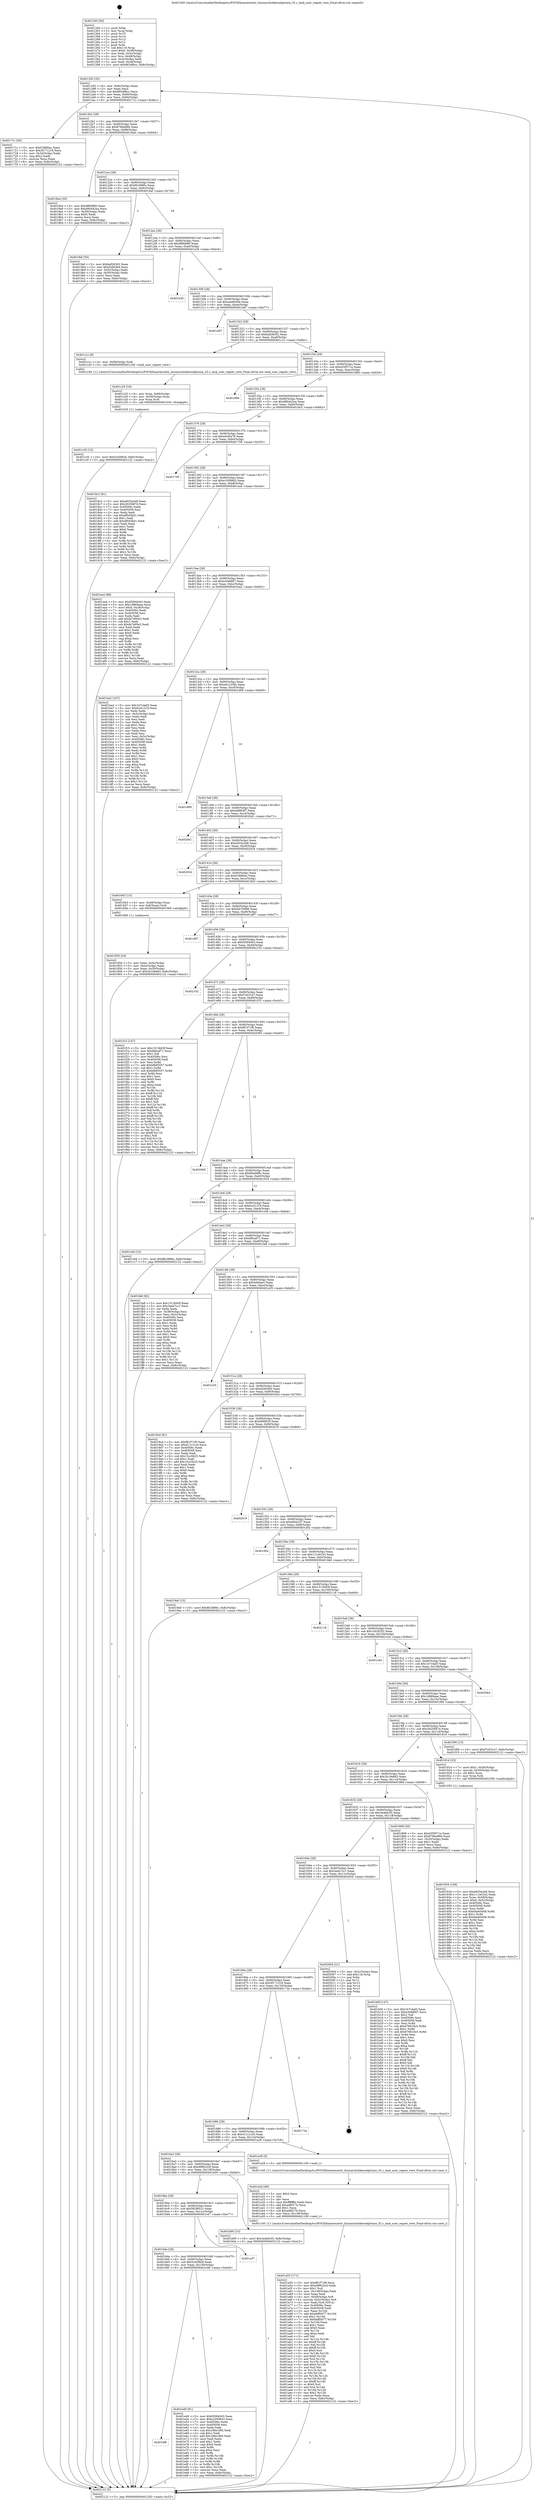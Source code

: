 digraph "0x401260" {
  label = "0x401260 (/mnt/c/Users/mathe/Desktop/tcc/POCII/binaries/extr_linuxarchshkernelptrace_32.c_task_user_regset_view_Final-ollvm.out::main(0))"
  labelloc = "t"
  node[shape=record]

  Entry [label="",width=0.3,height=0.3,shape=circle,fillcolor=black,style=filled]
  "0x401292" [label="{
     0x401292 [32]\l
     | [instrs]\l
     &nbsp;&nbsp;0x401292 \<+6\>: mov -0x8c(%rbp),%eax\l
     &nbsp;&nbsp;0x401298 \<+2\>: mov %eax,%ecx\l
     &nbsp;&nbsp;0x40129a \<+6\>: sub $0x863df6cc,%ecx\l
     &nbsp;&nbsp;0x4012a0 \<+6\>: mov %eax,-0x90(%rbp)\l
     &nbsp;&nbsp;0x4012a6 \<+6\>: mov %ecx,-0x94(%rbp)\l
     &nbsp;&nbsp;0x4012ac \<+6\>: je 000000000040171c \<main+0x4bc\>\l
  }"]
  "0x40171c" [label="{
     0x40171c [30]\l
     | [instrs]\l
     &nbsp;&nbsp;0x40171c \<+5\>: mov $0xf1fd80ac,%eax\l
     &nbsp;&nbsp;0x401721 \<+5\>: mov $0x3f171218,%ecx\l
     &nbsp;&nbsp;0x401726 \<+3\>: mov -0x34(%rbp),%edx\l
     &nbsp;&nbsp;0x401729 \<+3\>: cmp $0x2,%edx\l
     &nbsp;&nbsp;0x40172c \<+3\>: cmovne %ecx,%eax\l
     &nbsp;&nbsp;0x40172f \<+6\>: mov %eax,-0x8c(%rbp)\l
     &nbsp;&nbsp;0x401735 \<+5\>: jmp 0000000000402122 \<main+0xec2\>\l
  }"]
  "0x4012b2" [label="{
     0x4012b2 [28]\l
     | [instrs]\l
     &nbsp;&nbsp;0x4012b2 \<+5\>: jmp 00000000004012b7 \<main+0x57\>\l
     &nbsp;&nbsp;0x4012b7 \<+6\>: mov -0x90(%rbp),%eax\l
     &nbsp;&nbsp;0x4012bd \<+5\>: sub $0x876be966,%eax\l
     &nbsp;&nbsp;0x4012c2 \<+6\>: mov %eax,-0x98(%rbp)\l
     &nbsp;&nbsp;0x4012c8 \<+6\>: je 00000000004018a4 \<main+0x644\>\l
  }"]
  "0x402122" [label="{
     0x402122 [5]\l
     | [instrs]\l
     &nbsp;&nbsp;0x402122 \<+5\>: jmp 0000000000401292 \<main+0x32\>\l
  }"]
  "0x401260" [label="{
     0x401260 [50]\l
     | [instrs]\l
     &nbsp;&nbsp;0x401260 \<+1\>: push %rbp\l
     &nbsp;&nbsp;0x401261 \<+3\>: mov %rsp,%rbp\l
     &nbsp;&nbsp;0x401264 \<+2\>: push %r15\l
     &nbsp;&nbsp;0x401266 \<+2\>: push %r14\l
     &nbsp;&nbsp;0x401268 \<+2\>: push %r13\l
     &nbsp;&nbsp;0x40126a \<+2\>: push %r12\l
     &nbsp;&nbsp;0x40126c \<+1\>: push %rbx\l
     &nbsp;&nbsp;0x40126d \<+7\>: sub $0x118,%rsp\l
     &nbsp;&nbsp;0x401274 \<+7\>: movl $0x0,-0x38(%rbp)\l
     &nbsp;&nbsp;0x40127b \<+3\>: mov %edi,-0x3c(%rbp)\l
     &nbsp;&nbsp;0x40127e \<+4\>: mov %rsi,-0x48(%rbp)\l
     &nbsp;&nbsp;0x401282 \<+3\>: mov -0x3c(%rbp),%edi\l
     &nbsp;&nbsp;0x401285 \<+3\>: mov %edi,-0x34(%rbp)\l
     &nbsp;&nbsp;0x401288 \<+10\>: movl $0x863df6cc,-0x8c(%rbp)\l
  }"]
  Exit [label="",width=0.3,height=0.3,shape=circle,fillcolor=black,style=filled,peripheries=2]
  "0x4018a4" [label="{
     0x4018a4 [30]\l
     | [instrs]\l
     &nbsp;&nbsp;0x4018a4 \<+5\>: mov $0x9f6fdf80,%eax\l
     &nbsp;&nbsp;0x4018a9 \<+5\>: mov $0xd80442ea,%ecx\l
     &nbsp;&nbsp;0x4018ae \<+3\>: mov -0x30(%rbp),%edx\l
     &nbsp;&nbsp;0x4018b1 \<+3\>: cmp $0x0,%edx\l
     &nbsp;&nbsp;0x4018b4 \<+3\>: cmove %ecx,%eax\l
     &nbsp;&nbsp;0x4018b7 \<+6\>: mov %eax,-0x8c(%rbp)\l
     &nbsp;&nbsp;0x4018bd \<+5\>: jmp 0000000000402122 \<main+0xec2\>\l
  }"]
  "0x4012ce" [label="{
     0x4012ce [28]\l
     | [instrs]\l
     &nbsp;&nbsp;0x4012ce \<+5\>: jmp 00000000004012d3 \<main+0x73\>\l
     &nbsp;&nbsp;0x4012d3 \<+6\>: mov -0x90(%rbp),%eax\l
     &nbsp;&nbsp;0x4012d9 \<+5\>: sub $0x8fc3886c,%eax\l
     &nbsp;&nbsp;0x4012de \<+6\>: mov %eax,-0x9c(%rbp)\l
     &nbsp;&nbsp;0x4012e4 \<+6\>: je 00000000004019af \<main+0x74f\>\l
  }"]
  "0x4016f6" [label="{
     0x4016f6\l
  }", style=dashed]
  "0x4019af" [label="{
     0x4019af [30]\l
     | [instrs]\l
     &nbsp;&nbsp;0x4019af \<+5\>: mov $0xbaf28302,%eax\l
     &nbsp;&nbsp;0x4019b4 \<+5\>: mov $0xd2d0364,%ecx\l
     &nbsp;&nbsp;0x4019b9 \<+3\>: mov -0x5c(%rbp),%edx\l
     &nbsp;&nbsp;0x4019bc \<+3\>: cmp -0x50(%rbp),%edx\l
     &nbsp;&nbsp;0x4019bf \<+3\>: cmovl %ecx,%eax\l
     &nbsp;&nbsp;0x4019c2 \<+6\>: mov %eax,-0x8c(%rbp)\l
     &nbsp;&nbsp;0x4019c8 \<+5\>: jmp 0000000000402122 \<main+0xec2\>\l
  }"]
  "0x4012ea" [label="{
     0x4012ea [28]\l
     | [instrs]\l
     &nbsp;&nbsp;0x4012ea \<+5\>: jmp 00000000004012ef \<main+0x8f\>\l
     &nbsp;&nbsp;0x4012ef \<+6\>: mov -0x90(%rbp),%eax\l
     &nbsp;&nbsp;0x4012f5 \<+5\>: sub $0x9f6fdf80,%eax\l
     &nbsp;&nbsp;0x4012fa \<+6\>: mov %eax,-0xa0(%rbp)\l
     &nbsp;&nbsp;0x401300 \<+6\>: je 0000000000401e26 \<main+0xbc6\>\l
  }"]
  "0x401e49" [label="{
     0x401e49 [91]\l
     | [instrs]\l
     &nbsp;&nbsp;0x401e49 \<+5\>: mov $0xf3094043,%eax\l
     &nbsp;&nbsp;0x401e4e \<+5\>: mov $0xe1059943,%ecx\l
     &nbsp;&nbsp;0x401e53 \<+7\>: mov 0x40506c,%edx\l
     &nbsp;&nbsp;0x401e5a \<+7\>: mov 0x405058,%esi\l
     &nbsp;&nbsp;0x401e61 \<+2\>: mov %edx,%edi\l
     &nbsp;&nbsp;0x401e63 \<+6\>: sub $0x186e1f60,%edi\l
     &nbsp;&nbsp;0x401e69 \<+3\>: sub $0x1,%edi\l
     &nbsp;&nbsp;0x401e6c \<+6\>: add $0x186e1f60,%edi\l
     &nbsp;&nbsp;0x401e72 \<+3\>: imul %edi,%edx\l
     &nbsp;&nbsp;0x401e75 \<+3\>: and $0x1,%edx\l
     &nbsp;&nbsp;0x401e78 \<+3\>: cmp $0x0,%edx\l
     &nbsp;&nbsp;0x401e7b \<+4\>: sete %r8b\l
     &nbsp;&nbsp;0x401e7f \<+3\>: cmp $0xa,%esi\l
     &nbsp;&nbsp;0x401e82 \<+4\>: setl %r9b\l
     &nbsp;&nbsp;0x401e86 \<+3\>: mov %r8b,%r10b\l
     &nbsp;&nbsp;0x401e89 \<+3\>: and %r9b,%r10b\l
     &nbsp;&nbsp;0x401e8c \<+3\>: xor %r9b,%r8b\l
     &nbsp;&nbsp;0x401e8f \<+3\>: or %r8b,%r10b\l
     &nbsp;&nbsp;0x401e92 \<+4\>: test $0x1,%r10b\l
     &nbsp;&nbsp;0x401e96 \<+3\>: cmovne %ecx,%eax\l
     &nbsp;&nbsp;0x401e99 \<+6\>: mov %eax,-0x8c(%rbp)\l
     &nbsp;&nbsp;0x401e9f \<+5\>: jmp 0000000000402122 \<main+0xec2\>\l
  }"]
  "0x401e26" [label="{
     0x401e26\l
  }", style=dashed]
  "0x401306" [label="{
     0x401306 [28]\l
     | [instrs]\l
     &nbsp;&nbsp;0x401306 \<+5\>: jmp 000000000040130b \<main+0xab\>\l
     &nbsp;&nbsp;0x40130b \<+6\>: mov -0x90(%rbp),%eax\l
     &nbsp;&nbsp;0x401311 \<+5\>: sub $0xaae6b40e,%eax\l
     &nbsp;&nbsp;0x401316 \<+6\>: mov %eax,-0xa4(%rbp)\l
     &nbsp;&nbsp;0x40131c \<+6\>: je 0000000000401dd7 \<main+0xb77\>\l
  }"]
  "0x4016da" [label="{
     0x4016da [28]\l
     | [instrs]\l
     &nbsp;&nbsp;0x4016da \<+5\>: jmp 00000000004016df \<main+0x47f\>\l
     &nbsp;&nbsp;0x4016df \<+6\>: mov -0x90(%rbp),%eax\l
     &nbsp;&nbsp;0x4016e5 \<+5\>: sub $0x5c45f6c6,%eax\l
     &nbsp;&nbsp;0x4016ea \<+6\>: mov %eax,-0x130(%rbp)\l
     &nbsp;&nbsp;0x4016f0 \<+6\>: je 0000000000401e49 \<main+0xbe9\>\l
  }"]
  "0x401dd7" [label="{
     0x401dd7\l
  }", style=dashed]
  "0x401322" [label="{
     0x401322 [28]\l
     | [instrs]\l
     &nbsp;&nbsp;0x401322 \<+5\>: jmp 0000000000401327 \<main+0xc7\>\l
     &nbsp;&nbsp;0x401327 \<+6\>: mov -0x90(%rbp),%eax\l
     &nbsp;&nbsp;0x40132d \<+5\>: sub $0xbaf28302,%eax\l
     &nbsp;&nbsp;0x401332 \<+6\>: mov %eax,-0xa8(%rbp)\l
     &nbsp;&nbsp;0x401338 \<+6\>: je 0000000000401c1c \<main+0x9bc\>\l
  }"]
  "0x401cd7" [label="{
     0x401cd7\l
  }", style=dashed]
  "0x401c1c" [label="{
     0x401c1c [9]\l
     | [instrs]\l
     &nbsp;&nbsp;0x401c1c \<+4\>: mov -0x58(%rbp),%rdi\l
     &nbsp;&nbsp;0x401c20 \<+5\>: call 0000000000401240 \<task_user_regset_view\>\l
     | [calls]\l
     &nbsp;&nbsp;0x401240 \{1\} (/mnt/c/Users/mathe/Desktop/tcc/POCII/binaries/extr_linuxarchshkernelptrace_32.c_task_user_regset_view_Final-ollvm.out::task_user_regset_view)\l
  }"]
  "0x40133e" [label="{
     0x40133e [28]\l
     | [instrs]\l
     &nbsp;&nbsp;0x40133e \<+5\>: jmp 0000000000401343 \<main+0xe3\>\l
     &nbsp;&nbsp;0x401343 \<+6\>: mov -0x90(%rbp),%eax\l
     &nbsp;&nbsp;0x401349 \<+5\>: sub $0xd35f571e,%eax\l
     &nbsp;&nbsp;0x40134e \<+6\>: mov %eax,-0xac(%rbp)\l
     &nbsp;&nbsp;0x401354 \<+6\>: je 0000000000401886 \<main+0x626\>\l
  }"]
  "0x401c35" [label="{
     0x401c35 [15]\l
     | [instrs]\l
     &nbsp;&nbsp;0x401c35 \<+10\>: movl $0x5c45f6c6,-0x8c(%rbp)\l
     &nbsp;&nbsp;0x401c3f \<+5\>: jmp 0000000000402122 \<main+0xec2\>\l
  }"]
  "0x401886" [label="{
     0x401886\l
  }", style=dashed]
  "0x40135a" [label="{
     0x40135a [28]\l
     | [instrs]\l
     &nbsp;&nbsp;0x40135a \<+5\>: jmp 000000000040135f \<main+0xff\>\l
     &nbsp;&nbsp;0x40135f \<+6\>: mov -0x90(%rbp),%eax\l
     &nbsp;&nbsp;0x401365 \<+5\>: sub $0xd80442ea,%eax\l
     &nbsp;&nbsp;0x40136a \<+6\>: mov %eax,-0xb0(%rbp)\l
     &nbsp;&nbsp;0x401370 \<+6\>: je 00000000004018c2 \<main+0x662\>\l
  }"]
  "0x401c25" [label="{
     0x401c25 [16]\l
     | [instrs]\l
     &nbsp;&nbsp;0x401c25 \<+4\>: mov %rax,-0x68(%rbp)\l
     &nbsp;&nbsp;0x401c29 \<+4\>: mov -0x58(%rbp),%rax\l
     &nbsp;&nbsp;0x401c2d \<+3\>: mov %rax,%rdi\l
     &nbsp;&nbsp;0x401c30 \<+5\>: call 0000000000401030 \<free@plt\>\l
     | [calls]\l
     &nbsp;&nbsp;0x401030 \{1\} (unknown)\l
  }"]
  "0x4018c2" [label="{
     0x4018c2 [91]\l
     | [instrs]\l
     &nbsp;&nbsp;0x4018c2 \<+5\>: mov $0xe925a3e8,%eax\l
     &nbsp;&nbsp;0x4018c7 \<+5\>: mov $0x2625687d,%ecx\l
     &nbsp;&nbsp;0x4018cc \<+7\>: mov 0x40506c,%edx\l
     &nbsp;&nbsp;0x4018d3 \<+7\>: mov 0x405058,%esi\l
     &nbsp;&nbsp;0x4018da \<+2\>: mov %edx,%edi\l
     &nbsp;&nbsp;0x4018dc \<+6\>: sub $0xdf0d3bd1,%edi\l
     &nbsp;&nbsp;0x4018e2 \<+3\>: sub $0x1,%edi\l
     &nbsp;&nbsp;0x4018e5 \<+6\>: add $0xdf0d3bd1,%edi\l
     &nbsp;&nbsp;0x4018eb \<+3\>: imul %edi,%edx\l
     &nbsp;&nbsp;0x4018ee \<+3\>: and $0x1,%edx\l
     &nbsp;&nbsp;0x4018f1 \<+3\>: cmp $0x0,%edx\l
     &nbsp;&nbsp;0x4018f4 \<+4\>: sete %r8b\l
     &nbsp;&nbsp;0x4018f8 \<+3\>: cmp $0xa,%esi\l
     &nbsp;&nbsp;0x4018fb \<+4\>: setl %r9b\l
     &nbsp;&nbsp;0x4018ff \<+3\>: mov %r8b,%r10b\l
     &nbsp;&nbsp;0x401902 \<+3\>: and %r9b,%r10b\l
     &nbsp;&nbsp;0x401905 \<+3\>: xor %r9b,%r8b\l
     &nbsp;&nbsp;0x401908 \<+3\>: or %r8b,%r10b\l
     &nbsp;&nbsp;0x40190b \<+4\>: test $0x1,%r10b\l
     &nbsp;&nbsp;0x40190f \<+3\>: cmovne %ecx,%eax\l
     &nbsp;&nbsp;0x401912 \<+6\>: mov %eax,-0x8c(%rbp)\l
     &nbsp;&nbsp;0x401918 \<+5\>: jmp 0000000000402122 \<main+0xec2\>\l
  }"]
  "0x401376" [label="{
     0x401376 [28]\l
     | [instrs]\l
     &nbsp;&nbsp;0x401376 \<+5\>: jmp 000000000040137b \<main+0x11b\>\l
     &nbsp;&nbsp;0x40137b \<+6\>: mov -0x90(%rbp),%eax\l
     &nbsp;&nbsp;0x401381 \<+5\>: sub $0xe0cf0a76,%eax\l
     &nbsp;&nbsp;0x401386 \<+6\>: mov %eax,-0xb4(%rbp)\l
     &nbsp;&nbsp;0x40138c \<+6\>: je 0000000000401795 \<main+0x535\>\l
  }"]
  "0x4016be" [label="{
     0x4016be [28]\l
     | [instrs]\l
     &nbsp;&nbsp;0x4016be \<+5\>: jmp 00000000004016c3 \<main+0x463\>\l
     &nbsp;&nbsp;0x4016c3 \<+6\>: mov -0x90(%rbp),%eax\l
     &nbsp;&nbsp;0x4016c9 \<+5\>: sub $0x582f651c,%eax\l
     &nbsp;&nbsp;0x4016ce \<+6\>: mov %eax,-0x12c(%rbp)\l
     &nbsp;&nbsp;0x4016d4 \<+6\>: je 0000000000401cd7 \<main+0xa77\>\l
  }"]
  "0x401795" [label="{
     0x401795\l
  }", style=dashed]
  "0x401392" [label="{
     0x401392 [28]\l
     | [instrs]\l
     &nbsp;&nbsp;0x401392 \<+5\>: jmp 0000000000401397 \<main+0x137\>\l
     &nbsp;&nbsp;0x401397 \<+6\>: mov -0x90(%rbp),%eax\l
     &nbsp;&nbsp;0x40139d \<+5\>: sub $0xe1059943,%eax\l
     &nbsp;&nbsp;0x4013a2 \<+6\>: mov %eax,-0xb8(%rbp)\l
     &nbsp;&nbsp;0x4013a8 \<+6\>: je 0000000000401ea4 \<main+0xc44\>\l
  }"]
  "0x401b00" [label="{
     0x401b00 [15]\l
     | [instrs]\l
     &nbsp;&nbsp;0x401b00 \<+10\>: movl $0x3a4bfc55,-0x8c(%rbp)\l
     &nbsp;&nbsp;0x401b0a \<+5\>: jmp 0000000000402122 \<main+0xec2\>\l
  }"]
  "0x401ea4" [label="{
     0x401ea4 [98]\l
     | [instrs]\l
     &nbsp;&nbsp;0x401ea4 \<+5\>: mov $0xf3094043,%eax\l
     &nbsp;&nbsp;0x401ea9 \<+5\>: mov $0x1d869aae,%ecx\l
     &nbsp;&nbsp;0x401eae \<+7\>: movl $0x0,-0x38(%rbp)\l
     &nbsp;&nbsp;0x401eb5 \<+7\>: mov 0x40506c,%edx\l
     &nbsp;&nbsp;0x401ebc \<+7\>: mov 0x405058,%esi\l
     &nbsp;&nbsp;0x401ec3 \<+2\>: mov %edx,%edi\l
     &nbsp;&nbsp;0x401ec5 \<+6\>: add $0xfa7495e3,%edi\l
     &nbsp;&nbsp;0x401ecb \<+3\>: sub $0x1,%edi\l
     &nbsp;&nbsp;0x401ece \<+6\>: sub $0xfa7495e3,%edi\l
     &nbsp;&nbsp;0x401ed4 \<+3\>: imul %edi,%edx\l
     &nbsp;&nbsp;0x401ed7 \<+3\>: and $0x1,%edx\l
     &nbsp;&nbsp;0x401eda \<+3\>: cmp $0x0,%edx\l
     &nbsp;&nbsp;0x401edd \<+4\>: sete %r8b\l
     &nbsp;&nbsp;0x401ee1 \<+3\>: cmp $0xa,%esi\l
     &nbsp;&nbsp;0x401ee4 \<+4\>: setl %r9b\l
     &nbsp;&nbsp;0x401ee8 \<+3\>: mov %r8b,%r10b\l
     &nbsp;&nbsp;0x401eeb \<+3\>: and %r9b,%r10b\l
     &nbsp;&nbsp;0x401eee \<+3\>: xor %r9b,%r8b\l
     &nbsp;&nbsp;0x401ef1 \<+3\>: or %r8b,%r10b\l
     &nbsp;&nbsp;0x401ef4 \<+4\>: test $0x1,%r10b\l
     &nbsp;&nbsp;0x401ef8 \<+3\>: cmovne %ecx,%eax\l
     &nbsp;&nbsp;0x401efb \<+6\>: mov %eax,-0x8c(%rbp)\l
     &nbsp;&nbsp;0x401f01 \<+5\>: jmp 0000000000402122 \<main+0xec2\>\l
  }"]
  "0x4013ae" [label="{
     0x4013ae [28]\l
     | [instrs]\l
     &nbsp;&nbsp;0x4013ae \<+5\>: jmp 00000000004013b3 \<main+0x153\>\l
     &nbsp;&nbsp;0x4013b3 \<+6\>: mov -0x90(%rbp),%eax\l
     &nbsp;&nbsp;0x4013b9 \<+5\>: sub $0xe3d48fd7,%eax\l
     &nbsp;&nbsp;0x4013be \<+6\>: mov %eax,-0xbc(%rbp)\l
     &nbsp;&nbsp;0x4013c4 \<+6\>: je 0000000000401ba2 \<main+0x942\>\l
  }"]
  "0x401a55" [label="{
     0x401a55 [171]\l
     | [instrs]\l
     &nbsp;&nbsp;0x401a55 \<+5\>: mov $0xf81f71f6,%ecx\l
     &nbsp;&nbsp;0x401a5a \<+5\>: mov $0x49f922cd,%edx\l
     &nbsp;&nbsp;0x401a5f \<+3\>: mov $0x1,%sil\l
     &nbsp;&nbsp;0x401a62 \<+6\>: mov -0x138(%rbp),%edi\l
     &nbsp;&nbsp;0x401a68 \<+3\>: imul %eax,%edi\l
     &nbsp;&nbsp;0x401a6b \<+4\>: mov -0x58(%rbp),%r8\l
     &nbsp;&nbsp;0x401a6f \<+4\>: movslq -0x5c(%rbp),%r9\l
     &nbsp;&nbsp;0x401a73 \<+4\>: mov %edi,(%r8,%r9,4)\l
     &nbsp;&nbsp;0x401a77 \<+7\>: mov 0x40506c,%eax\l
     &nbsp;&nbsp;0x401a7e \<+7\>: mov 0x405058,%edi\l
     &nbsp;&nbsp;0x401a85 \<+3\>: mov %eax,%r10d\l
     &nbsp;&nbsp;0x401a88 \<+7\>: add $0xbbff3d77,%r10d\l
     &nbsp;&nbsp;0x401a8f \<+4\>: sub $0x1,%r10d\l
     &nbsp;&nbsp;0x401a93 \<+7\>: sub $0xbbff3d77,%r10d\l
     &nbsp;&nbsp;0x401a9a \<+4\>: imul %r10d,%eax\l
     &nbsp;&nbsp;0x401a9e \<+3\>: and $0x1,%eax\l
     &nbsp;&nbsp;0x401aa1 \<+3\>: cmp $0x0,%eax\l
     &nbsp;&nbsp;0x401aa4 \<+4\>: sete %r11b\l
     &nbsp;&nbsp;0x401aa8 \<+3\>: cmp $0xa,%edi\l
     &nbsp;&nbsp;0x401aab \<+3\>: setl %bl\l
     &nbsp;&nbsp;0x401aae \<+3\>: mov %r11b,%r14b\l
     &nbsp;&nbsp;0x401ab1 \<+4\>: xor $0xff,%r14b\l
     &nbsp;&nbsp;0x401ab5 \<+3\>: mov %bl,%r15b\l
     &nbsp;&nbsp;0x401ab8 \<+4\>: xor $0xff,%r15b\l
     &nbsp;&nbsp;0x401abc \<+4\>: xor $0x0,%sil\l
     &nbsp;&nbsp;0x401ac0 \<+3\>: mov %r14b,%r12b\l
     &nbsp;&nbsp;0x401ac3 \<+4\>: and $0x0,%r12b\l
     &nbsp;&nbsp;0x401ac7 \<+3\>: and %sil,%r11b\l
     &nbsp;&nbsp;0x401aca \<+3\>: mov %r15b,%r13b\l
     &nbsp;&nbsp;0x401acd \<+4\>: and $0x0,%r13b\l
     &nbsp;&nbsp;0x401ad1 \<+3\>: and %sil,%bl\l
     &nbsp;&nbsp;0x401ad4 \<+3\>: or %r11b,%r12b\l
     &nbsp;&nbsp;0x401ad7 \<+3\>: or %bl,%r13b\l
     &nbsp;&nbsp;0x401ada \<+3\>: xor %r13b,%r12b\l
     &nbsp;&nbsp;0x401add \<+3\>: or %r15b,%r14b\l
     &nbsp;&nbsp;0x401ae0 \<+4\>: xor $0xff,%r14b\l
     &nbsp;&nbsp;0x401ae4 \<+4\>: or $0x0,%sil\l
     &nbsp;&nbsp;0x401ae8 \<+3\>: and %sil,%r14b\l
     &nbsp;&nbsp;0x401aeb \<+3\>: or %r14b,%r12b\l
     &nbsp;&nbsp;0x401aee \<+4\>: test $0x1,%r12b\l
     &nbsp;&nbsp;0x401af2 \<+3\>: cmovne %edx,%ecx\l
     &nbsp;&nbsp;0x401af5 \<+6\>: mov %ecx,-0x8c(%rbp)\l
     &nbsp;&nbsp;0x401afb \<+5\>: jmp 0000000000402122 \<main+0xec2\>\l
  }"]
  "0x401ba2" [label="{
     0x401ba2 [107]\l
     | [instrs]\l
     &nbsp;&nbsp;0x401ba2 \<+5\>: mov $0x1b7c4af3,%eax\l
     &nbsp;&nbsp;0x401ba7 \<+5\>: mov $0xfcc01219,%ecx\l
     &nbsp;&nbsp;0x401bac \<+2\>: xor %edx,%edx\l
     &nbsp;&nbsp;0x401bae \<+3\>: mov -0x5c(%rbp),%esi\l
     &nbsp;&nbsp;0x401bb1 \<+2\>: mov %edx,%edi\l
     &nbsp;&nbsp;0x401bb3 \<+2\>: sub %esi,%edi\l
     &nbsp;&nbsp;0x401bb5 \<+2\>: mov %edx,%esi\l
     &nbsp;&nbsp;0x401bb7 \<+3\>: sub $0x1,%esi\l
     &nbsp;&nbsp;0x401bba \<+2\>: add %esi,%edi\l
     &nbsp;&nbsp;0x401bbc \<+2\>: mov %edx,%esi\l
     &nbsp;&nbsp;0x401bbe \<+2\>: sub %edi,%esi\l
     &nbsp;&nbsp;0x401bc0 \<+3\>: mov %esi,-0x5c(%rbp)\l
     &nbsp;&nbsp;0x401bc3 \<+7\>: mov 0x40506c,%esi\l
     &nbsp;&nbsp;0x401bca \<+7\>: mov 0x405058,%edi\l
     &nbsp;&nbsp;0x401bd1 \<+3\>: sub $0x1,%edx\l
     &nbsp;&nbsp;0x401bd4 \<+3\>: mov %esi,%r8d\l
     &nbsp;&nbsp;0x401bd7 \<+3\>: add %edx,%r8d\l
     &nbsp;&nbsp;0x401bda \<+4\>: imul %r8d,%esi\l
     &nbsp;&nbsp;0x401bde \<+3\>: and $0x1,%esi\l
     &nbsp;&nbsp;0x401be1 \<+3\>: cmp $0x0,%esi\l
     &nbsp;&nbsp;0x401be4 \<+4\>: sete %r9b\l
     &nbsp;&nbsp;0x401be8 \<+3\>: cmp $0xa,%edi\l
     &nbsp;&nbsp;0x401beb \<+4\>: setl %r10b\l
     &nbsp;&nbsp;0x401bef \<+3\>: mov %r9b,%r11b\l
     &nbsp;&nbsp;0x401bf2 \<+3\>: and %r10b,%r11b\l
     &nbsp;&nbsp;0x401bf5 \<+3\>: xor %r10b,%r9b\l
     &nbsp;&nbsp;0x401bf8 \<+3\>: or %r9b,%r11b\l
     &nbsp;&nbsp;0x401bfb \<+4\>: test $0x1,%r11b\l
     &nbsp;&nbsp;0x401bff \<+3\>: cmovne %ecx,%eax\l
     &nbsp;&nbsp;0x401c02 \<+6\>: mov %eax,-0x8c(%rbp)\l
     &nbsp;&nbsp;0x401c08 \<+5\>: jmp 0000000000402122 \<main+0xec2\>\l
  }"]
  "0x4013ca" [label="{
     0x4013ca [28]\l
     | [instrs]\l
     &nbsp;&nbsp;0x4013ca \<+5\>: jmp 00000000004013cf \<main+0x16f\>\l
     &nbsp;&nbsp;0x4013cf \<+6\>: mov -0x90(%rbp),%eax\l
     &nbsp;&nbsp;0x4013d5 \<+5\>: sub $0xe61c238c,%eax\l
     &nbsp;&nbsp;0x4013da \<+6\>: mov %eax,-0xc0(%rbp)\l
     &nbsp;&nbsp;0x4013e0 \<+6\>: je 0000000000401d69 \<main+0xb09\>\l
  }"]
  "0x401a2d" [label="{
     0x401a2d [40]\l
     | [instrs]\l
     &nbsp;&nbsp;0x401a2d \<+5\>: mov $0x2,%ecx\l
     &nbsp;&nbsp;0x401a32 \<+1\>: cltd\l
     &nbsp;&nbsp;0x401a33 \<+2\>: idiv %ecx\l
     &nbsp;&nbsp;0x401a35 \<+6\>: imul $0xfffffffe,%edx,%ecx\l
     &nbsp;&nbsp;0x401a3b \<+6\>: add $0xad6f17b,%ecx\l
     &nbsp;&nbsp;0x401a41 \<+3\>: add $0x1,%ecx\l
     &nbsp;&nbsp;0x401a44 \<+6\>: sub $0xad6f17b,%ecx\l
     &nbsp;&nbsp;0x401a4a \<+6\>: mov %ecx,-0x138(%rbp)\l
     &nbsp;&nbsp;0x401a50 \<+5\>: call 0000000000401160 \<next_i\>\l
     | [calls]\l
     &nbsp;&nbsp;0x401160 \{1\} (/mnt/c/Users/mathe/Desktop/tcc/POCII/binaries/extr_linuxarchshkernelptrace_32.c_task_user_regset_view_Final-ollvm.out::next_i)\l
  }"]
  "0x401d69" [label="{
     0x401d69\l
  }", style=dashed]
  "0x4013e6" [label="{
     0x4013e6 [28]\l
     | [instrs]\l
     &nbsp;&nbsp;0x4013e6 \<+5\>: jmp 00000000004013eb \<main+0x18b\>\l
     &nbsp;&nbsp;0x4013eb \<+6\>: mov -0x90(%rbp),%eax\l
     &nbsp;&nbsp;0x4013f1 \<+5\>: sub $0xe68f04f7,%eax\l
     &nbsp;&nbsp;0x4013f6 \<+6\>: mov %eax,-0xc4(%rbp)\l
     &nbsp;&nbsp;0x4013fc \<+6\>: je 00000000004020d1 \<main+0xe71\>\l
  }"]
  "0x4016a2" [label="{
     0x4016a2 [28]\l
     | [instrs]\l
     &nbsp;&nbsp;0x4016a2 \<+5\>: jmp 00000000004016a7 \<main+0x447\>\l
     &nbsp;&nbsp;0x4016a7 \<+6\>: mov -0x90(%rbp),%eax\l
     &nbsp;&nbsp;0x4016ad \<+5\>: sub $0x49f922cd,%eax\l
     &nbsp;&nbsp;0x4016b2 \<+6\>: mov %eax,-0x128(%rbp)\l
     &nbsp;&nbsp;0x4016b8 \<+6\>: je 0000000000401b00 \<main+0x8a0\>\l
  }"]
  "0x4020d1" [label="{
     0x4020d1\l
  }", style=dashed]
  "0x401402" [label="{
     0x401402 [28]\l
     | [instrs]\l
     &nbsp;&nbsp;0x401402 \<+5\>: jmp 0000000000401407 \<main+0x1a7\>\l
     &nbsp;&nbsp;0x401407 \<+6\>: mov -0x90(%rbp),%eax\l
     &nbsp;&nbsp;0x40140d \<+5\>: sub $0xe925a3e8,%eax\l
     &nbsp;&nbsp;0x401412 \<+6\>: mov %eax,-0xc8(%rbp)\l
     &nbsp;&nbsp;0x401418 \<+6\>: je 0000000000402034 \<main+0xdd4\>\l
  }"]
  "0x401a28" [label="{
     0x401a28 [5]\l
     | [instrs]\l
     &nbsp;&nbsp;0x401a28 \<+5\>: call 0000000000401160 \<next_i\>\l
     | [calls]\l
     &nbsp;&nbsp;0x401160 \{1\} (/mnt/c/Users/mathe/Desktop/tcc/POCII/binaries/extr_linuxarchshkernelptrace_32.c_task_user_regset_view_Final-ollvm.out::next_i)\l
  }"]
  "0x402034" [label="{
     0x402034\l
  }", style=dashed]
  "0x40141e" [label="{
     0x40141e [28]\l
     | [instrs]\l
     &nbsp;&nbsp;0x40141e \<+5\>: jmp 0000000000401423 \<main+0x1c3\>\l
     &nbsp;&nbsp;0x401423 \<+6\>: mov -0x90(%rbp),%eax\l
     &nbsp;&nbsp;0x401429 \<+5\>: sub $0xf1fd80ac,%eax\l
     &nbsp;&nbsp;0x40142e \<+6\>: mov %eax,-0xcc(%rbp)\l
     &nbsp;&nbsp;0x401434 \<+6\>: je 0000000000401843 \<main+0x5e3\>\l
  }"]
  "0x401686" [label="{
     0x401686 [28]\l
     | [instrs]\l
     &nbsp;&nbsp;0x401686 \<+5\>: jmp 000000000040168b \<main+0x42b\>\l
     &nbsp;&nbsp;0x40168b \<+6\>: mov -0x90(%rbp),%eax\l
     &nbsp;&nbsp;0x401691 \<+5\>: sub $0x411c1cc0,%eax\l
     &nbsp;&nbsp;0x401696 \<+6\>: mov %eax,-0x124(%rbp)\l
     &nbsp;&nbsp;0x40169c \<+6\>: je 0000000000401a28 \<main+0x7c8\>\l
  }"]
  "0x401843" [label="{
     0x401843 [13]\l
     | [instrs]\l
     &nbsp;&nbsp;0x401843 \<+4\>: mov -0x48(%rbp),%rax\l
     &nbsp;&nbsp;0x401847 \<+4\>: mov 0x8(%rax),%rdi\l
     &nbsp;&nbsp;0x40184b \<+5\>: call 0000000000401060 \<atoi@plt\>\l
     | [calls]\l
     &nbsp;&nbsp;0x401060 \{1\} (unknown)\l
  }"]
  "0x40143a" [label="{
     0x40143a [28]\l
     | [instrs]\l
     &nbsp;&nbsp;0x40143a \<+5\>: jmp 000000000040143f \<main+0x1df\>\l
     &nbsp;&nbsp;0x40143f \<+6\>: mov -0x90(%rbp),%eax\l
     &nbsp;&nbsp;0x401445 \<+5\>: sub $0xf2b7b998,%eax\l
     &nbsp;&nbsp;0x40144a \<+6\>: mov %eax,-0xd0(%rbp)\l
     &nbsp;&nbsp;0x401450 \<+6\>: je 0000000000401d87 \<main+0xb27\>\l
  }"]
  "0x401850" [label="{
     0x401850 [24]\l
     | [instrs]\l
     &nbsp;&nbsp;0x401850 \<+3\>: mov %eax,-0x4c(%rbp)\l
     &nbsp;&nbsp;0x401853 \<+3\>: mov -0x4c(%rbp),%eax\l
     &nbsp;&nbsp;0x401856 \<+3\>: mov %eax,-0x30(%rbp)\l
     &nbsp;&nbsp;0x401859 \<+10\>: movl $0x2b19e8d3,-0x8c(%rbp)\l
     &nbsp;&nbsp;0x401863 \<+5\>: jmp 0000000000402122 \<main+0xec2\>\l
  }"]
  "0x40173a" [label="{
     0x40173a\l
  }", style=dashed]
  "0x401d87" [label="{
     0x401d87\l
  }", style=dashed]
  "0x401456" [label="{
     0x401456 [28]\l
     | [instrs]\l
     &nbsp;&nbsp;0x401456 \<+5\>: jmp 000000000040145b \<main+0x1fb\>\l
     &nbsp;&nbsp;0x40145b \<+6\>: mov -0x90(%rbp),%eax\l
     &nbsp;&nbsp;0x401461 \<+5\>: sub $0xf3094043,%eax\l
     &nbsp;&nbsp;0x401466 \<+6\>: mov %eax,-0xd4(%rbp)\l
     &nbsp;&nbsp;0x40146c \<+6\>: je 0000000000402102 \<main+0xea2\>\l
  }"]
  "0x40166a" [label="{
     0x40166a [28]\l
     | [instrs]\l
     &nbsp;&nbsp;0x40166a \<+5\>: jmp 000000000040166f \<main+0x40f\>\l
     &nbsp;&nbsp;0x40166f \<+6\>: mov -0x90(%rbp),%eax\l
     &nbsp;&nbsp;0x401675 \<+5\>: sub $0x3f171218,%eax\l
     &nbsp;&nbsp;0x40167a \<+6\>: mov %eax,-0x120(%rbp)\l
     &nbsp;&nbsp;0x401680 \<+6\>: je 000000000040173a \<main+0x4da\>\l
  }"]
  "0x402102" [label="{
     0x402102\l
  }", style=dashed]
  "0x401472" [label="{
     0x401472 [28]\l
     | [instrs]\l
     &nbsp;&nbsp;0x401472 \<+5\>: jmp 0000000000401477 \<main+0x217\>\l
     &nbsp;&nbsp;0x401477 \<+6\>: mov -0x90(%rbp),%eax\l
     &nbsp;&nbsp;0x40147d \<+5\>: sub $0xf7e031e7,%eax\l
     &nbsp;&nbsp;0x401482 \<+6\>: mov %eax,-0xd8(%rbp)\l
     &nbsp;&nbsp;0x401488 \<+6\>: je 0000000000401f15 \<main+0xcb5\>\l
  }"]
  "0x402004" [label="{
     0x402004 [21]\l
     | [instrs]\l
     &nbsp;&nbsp;0x402004 \<+3\>: mov -0x2c(%rbp),%eax\l
     &nbsp;&nbsp;0x402007 \<+7\>: add $0x118,%rsp\l
     &nbsp;&nbsp;0x40200e \<+1\>: pop %rbx\l
     &nbsp;&nbsp;0x40200f \<+2\>: pop %r12\l
     &nbsp;&nbsp;0x402011 \<+2\>: pop %r13\l
     &nbsp;&nbsp;0x402013 \<+2\>: pop %r14\l
     &nbsp;&nbsp;0x402015 \<+2\>: pop %r15\l
     &nbsp;&nbsp;0x402017 \<+1\>: pop %rbp\l
     &nbsp;&nbsp;0x402018 \<+1\>: ret\l
  }"]
  "0x401f15" [label="{
     0x401f15 [147]\l
     | [instrs]\l
     &nbsp;&nbsp;0x401f15 \<+5\>: mov $0x1513b93f,%eax\l
     &nbsp;&nbsp;0x401f1a \<+5\>: mov $0xfd9caf71,%ecx\l
     &nbsp;&nbsp;0x401f1f \<+2\>: mov $0x1,%dl\l
     &nbsp;&nbsp;0x401f21 \<+7\>: mov 0x40506c,%esi\l
     &nbsp;&nbsp;0x401f28 \<+7\>: mov 0x405058,%edi\l
     &nbsp;&nbsp;0x401f2f \<+3\>: mov %esi,%r8d\l
     &nbsp;&nbsp;0x401f32 \<+7\>: add $0xbfb85557,%r8d\l
     &nbsp;&nbsp;0x401f39 \<+4\>: sub $0x1,%r8d\l
     &nbsp;&nbsp;0x401f3d \<+7\>: sub $0xbfb85557,%r8d\l
     &nbsp;&nbsp;0x401f44 \<+4\>: imul %r8d,%esi\l
     &nbsp;&nbsp;0x401f48 \<+3\>: and $0x1,%esi\l
     &nbsp;&nbsp;0x401f4b \<+3\>: cmp $0x0,%esi\l
     &nbsp;&nbsp;0x401f4e \<+4\>: sete %r9b\l
     &nbsp;&nbsp;0x401f52 \<+3\>: cmp $0xa,%edi\l
     &nbsp;&nbsp;0x401f55 \<+4\>: setl %r10b\l
     &nbsp;&nbsp;0x401f59 \<+3\>: mov %r9b,%r11b\l
     &nbsp;&nbsp;0x401f5c \<+4\>: xor $0xff,%r11b\l
     &nbsp;&nbsp;0x401f60 \<+3\>: mov %r10b,%bl\l
     &nbsp;&nbsp;0x401f63 \<+3\>: xor $0xff,%bl\l
     &nbsp;&nbsp;0x401f66 \<+3\>: xor $0x1,%dl\l
     &nbsp;&nbsp;0x401f69 \<+3\>: mov %r11b,%r14b\l
     &nbsp;&nbsp;0x401f6c \<+4\>: and $0xff,%r14b\l
     &nbsp;&nbsp;0x401f70 \<+3\>: and %dl,%r9b\l
     &nbsp;&nbsp;0x401f73 \<+3\>: mov %bl,%r15b\l
     &nbsp;&nbsp;0x401f76 \<+4\>: and $0xff,%r15b\l
     &nbsp;&nbsp;0x401f7a \<+3\>: and %dl,%r10b\l
     &nbsp;&nbsp;0x401f7d \<+3\>: or %r9b,%r14b\l
     &nbsp;&nbsp;0x401f80 \<+3\>: or %r10b,%r15b\l
     &nbsp;&nbsp;0x401f83 \<+3\>: xor %r15b,%r14b\l
     &nbsp;&nbsp;0x401f86 \<+3\>: or %bl,%r11b\l
     &nbsp;&nbsp;0x401f89 \<+4\>: xor $0xff,%r11b\l
     &nbsp;&nbsp;0x401f8d \<+3\>: or $0x1,%dl\l
     &nbsp;&nbsp;0x401f90 \<+3\>: and %dl,%r11b\l
     &nbsp;&nbsp;0x401f93 \<+3\>: or %r11b,%r14b\l
     &nbsp;&nbsp;0x401f96 \<+4\>: test $0x1,%r14b\l
     &nbsp;&nbsp;0x401f9a \<+3\>: cmovne %ecx,%eax\l
     &nbsp;&nbsp;0x401f9d \<+6\>: mov %eax,-0x8c(%rbp)\l
     &nbsp;&nbsp;0x401fa3 \<+5\>: jmp 0000000000402122 \<main+0xec2\>\l
  }"]
  "0x40148e" [label="{
     0x40148e [28]\l
     | [instrs]\l
     &nbsp;&nbsp;0x40148e \<+5\>: jmp 0000000000401493 \<main+0x233\>\l
     &nbsp;&nbsp;0x401493 \<+6\>: mov -0x90(%rbp),%eax\l
     &nbsp;&nbsp;0x401499 \<+5\>: sub $0xf81f71f6,%eax\l
     &nbsp;&nbsp;0x40149e \<+6\>: mov %eax,-0xdc(%rbp)\l
     &nbsp;&nbsp;0x4014a4 \<+6\>: je 0000000000402065 \<main+0xe05\>\l
  }"]
  "0x40164e" [label="{
     0x40164e [28]\l
     | [instrs]\l
     &nbsp;&nbsp;0x40164e \<+5\>: jmp 0000000000401653 \<main+0x3f3\>\l
     &nbsp;&nbsp;0x401653 \<+6\>: mov -0x90(%rbp),%eax\l
     &nbsp;&nbsp;0x401659 \<+5\>: sub $0x3eeb7cc1,%eax\l
     &nbsp;&nbsp;0x40165e \<+6\>: mov %eax,-0x11c(%rbp)\l
     &nbsp;&nbsp;0x401664 \<+6\>: je 0000000000402004 \<main+0xda4\>\l
  }"]
  "0x402065" [label="{
     0x402065\l
  }", style=dashed]
  "0x4014aa" [label="{
     0x4014aa [28]\l
     | [instrs]\l
     &nbsp;&nbsp;0x4014aa \<+5\>: jmp 00000000004014af \<main+0x24f\>\l
     &nbsp;&nbsp;0x4014af \<+6\>: mov -0x90(%rbp),%eax\l
     &nbsp;&nbsp;0x4014b5 \<+5\>: sub $0xfbbddf8c,%eax\l
     &nbsp;&nbsp;0x4014ba \<+6\>: mov %eax,-0xe0(%rbp)\l
     &nbsp;&nbsp;0x4014c0 \<+6\>: je 0000000000401834 \<main+0x5d4\>\l
  }"]
  "0x401b0f" [label="{
     0x401b0f [147]\l
     | [instrs]\l
     &nbsp;&nbsp;0x401b0f \<+5\>: mov $0x1b7c4af3,%eax\l
     &nbsp;&nbsp;0x401b14 \<+5\>: mov $0xe3d48fd7,%ecx\l
     &nbsp;&nbsp;0x401b19 \<+2\>: mov $0x1,%dl\l
     &nbsp;&nbsp;0x401b1b \<+7\>: mov 0x40506c,%esi\l
     &nbsp;&nbsp;0x401b22 \<+7\>: mov 0x405058,%edi\l
     &nbsp;&nbsp;0x401b29 \<+3\>: mov %esi,%r8d\l
     &nbsp;&nbsp;0x401b2c \<+7\>: sub $0x676618c5,%r8d\l
     &nbsp;&nbsp;0x401b33 \<+4\>: sub $0x1,%r8d\l
     &nbsp;&nbsp;0x401b37 \<+7\>: add $0x676618c5,%r8d\l
     &nbsp;&nbsp;0x401b3e \<+4\>: imul %r8d,%esi\l
     &nbsp;&nbsp;0x401b42 \<+3\>: and $0x1,%esi\l
     &nbsp;&nbsp;0x401b45 \<+3\>: cmp $0x0,%esi\l
     &nbsp;&nbsp;0x401b48 \<+4\>: sete %r9b\l
     &nbsp;&nbsp;0x401b4c \<+3\>: cmp $0xa,%edi\l
     &nbsp;&nbsp;0x401b4f \<+4\>: setl %r10b\l
     &nbsp;&nbsp;0x401b53 \<+3\>: mov %r9b,%r11b\l
     &nbsp;&nbsp;0x401b56 \<+4\>: xor $0xff,%r11b\l
     &nbsp;&nbsp;0x401b5a \<+3\>: mov %r10b,%bl\l
     &nbsp;&nbsp;0x401b5d \<+3\>: xor $0xff,%bl\l
     &nbsp;&nbsp;0x401b60 \<+3\>: xor $0x0,%dl\l
     &nbsp;&nbsp;0x401b63 \<+3\>: mov %r11b,%r14b\l
     &nbsp;&nbsp;0x401b66 \<+4\>: and $0x0,%r14b\l
     &nbsp;&nbsp;0x401b6a \<+3\>: and %dl,%r9b\l
     &nbsp;&nbsp;0x401b6d \<+3\>: mov %bl,%r15b\l
     &nbsp;&nbsp;0x401b70 \<+4\>: and $0x0,%r15b\l
     &nbsp;&nbsp;0x401b74 \<+3\>: and %dl,%r10b\l
     &nbsp;&nbsp;0x401b77 \<+3\>: or %r9b,%r14b\l
     &nbsp;&nbsp;0x401b7a \<+3\>: or %r10b,%r15b\l
     &nbsp;&nbsp;0x401b7d \<+3\>: xor %r15b,%r14b\l
     &nbsp;&nbsp;0x401b80 \<+3\>: or %bl,%r11b\l
     &nbsp;&nbsp;0x401b83 \<+4\>: xor $0xff,%r11b\l
     &nbsp;&nbsp;0x401b87 \<+3\>: or $0x0,%dl\l
     &nbsp;&nbsp;0x401b8a \<+3\>: and %dl,%r11b\l
     &nbsp;&nbsp;0x401b8d \<+3\>: or %r11b,%r14b\l
     &nbsp;&nbsp;0x401b90 \<+4\>: test $0x1,%r14b\l
     &nbsp;&nbsp;0x401b94 \<+3\>: cmovne %ecx,%eax\l
     &nbsp;&nbsp;0x401b97 \<+6\>: mov %eax,-0x8c(%rbp)\l
     &nbsp;&nbsp;0x401b9d \<+5\>: jmp 0000000000402122 \<main+0xec2\>\l
  }"]
  "0x401834" [label="{
     0x401834\l
  }", style=dashed]
  "0x4014c6" [label="{
     0x4014c6 [28]\l
     | [instrs]\l
     &nbsp;&nbsp;0x4014c6 \<+5\>: jmp 00000000004014cb \<main+0x26b\>\l
     &nbsp;&nbsp;0x4014cb \<+6\>: mov -0x90(%rbp),%eax\l
     &nbsp;&nbsp;0x4014d1 \<+5\>: sub $0xfcc01219,%eax\l
     &nbsp;&nbsp;0x4014d6 \<+6\>: mov %eax,-0xe4(%rbp)\l
     &nbsp;&nbsp;0x4014dc \<+6\>: je 0000000000401c0d \<main+0x9ad\>\l
  }"]
  "0x401934" [label="{
     0x401934 [108]\l
     | [instrs]\l
     &nbsp;&nbsp;0x401934 \<+5\>: mov $0xe925a3e8,%ecx\l
     &nbsp;&nbsp;0x401939 \<+5\>: mov $0x111e01b3,%edx\l
     &nbsp;&nbsp;0x40193e \<+4\>: mov %rax,-0x58(%rbp)\l
     &nbsp;&nbsp;0x401942 \<+7\>: movl $0x0,-0x5c(%rbp)\l
     &nbsp;&nbsp;0x401949 \<+7\>: mov 0x40506c,%esi\l
     &nbsp;&nbsp;0x401950 \<+8\>: mov 0x405058,%r8d\l
     &nbsp;&nbsp;0x401958 \<+3\>: mov %esi,%r9d\l
     &nbsp;&nbsp;0x40195b \<+7\>: sub $0x6da65e08,%r9d\l
     &nbsp;&nbsp;0x401962 \<+4\>: sub $0x1,%r9d\l
     &nbsp;&nbsp;0x401966 \<+7\>: add $0x6da65e08,%r9d\l
     &nbsp;&nbsp;0x40196d \<+4\>: imul %r9d,%esi\l
     &nbsp;&nbsp;0x401971 \<+3\>: and $0x1,%esi\l
     &nbsp;&nbsp;0x401974 \<+3\>: cmp $0x0,%esi\l
     &nbsp;&nbsp;0x401977 \<+4\>: sete %r10b\l
     &nbsp;&nbsp;0x40197b \<+4\>: cmp $0xa,%r8d\l
     &nbsp;&nbsp;0x40197f \<+4\>: setl %r11b\l
     &nbsp;&nbsp;0x401983 \<+3\>: mov %r10b,%bl\l
     &nbsp;&nbsp;0x401986 \<+3\>: and %r11b,%bl\l
     &nbsp;&nbsp;0x401989 \<+3\>: xor %r11b,%r10b\l
     &nbsp;&nbsp;0x40198c \<+3\>: or %r10b,%bl\l
     &nbsp;&nbsp;0x40198f \<+3\>: test $0x1,%bl\l
     &nbsp;&nbsp;0x401992 \<+3\>: cmovne %edx,%ecx\l
     &nbsp;&nbsp;0x401995 \<+6\>: mov %ecx,-0x8c(%rbp)\l
     &nbsp;&nbsp;0x40199b \<+5\>: jmp 0000000000402122 \<main+0xec2\>\l
  }"]
  "0x401c0d" [label="{
     0x401c0d [15]\l
     | [instrs]\l
     &nbsp;&nbsp;0x401c0d \<+10\>: movl $0x8fc3886c,-0x8c(%rbp)\l
     &nbsp;&nbsp;0x401c17 \<+5\>: jmp 0000000000402122 \<main+0xec2\>\l
  }"]
  "0x4014e2" [label="{
     0x4014e2 [28]\l
     | [instrs]\l
     &nbsp;&nbsp;0x4014e2 \<+5\>: jmp 00000000004014e7 \<main+0x287\>\l
     &nbsp;&nbsp;0x4014e7 \<+6\>: mov -0x90(%rbp),%eax\l
     &nbsp;&nbsp;0x4014ed \<+5\>: sub $0xfd9caf71,%eax\l
     &nbsp;&nbsp;0x4014f2 \<+6\>: mov %eax,-0xe8(%rbp)\l
     &nbsp;&nbsp;0x4014f8 \<+6\>: je 0000000000401fa8 \<main+0xd48\>\l
  }"]
  "0x401632" [label="{
     0x401632 [28]\l
     | [instrs]\l
     &nbsp;&nbsp;0x401632 \<+5\>: jmp 0000000000401637 \<main+0x3d7\>\l
     &nbsp;&nbsp;0x401637 \<+6\>: mov -0x90(%rbp),%eax\l
     &nbsp;&nbsp;0x40163d \<+5\>: sub $0x3a4bfc55,%eax\l
     &nbsp;&nbsp;0x401642 \<+6\>: mov %eax,-0x118(%rbp)\l
     &nbsp;&nbsp;0x401648 \<+6\>: je 0000000000401b0f \<main+0x8af\>\l
  }"]
  "0x401fa8" [label="{
     0x401fa8 [92]\l
     | [instrs]\l
     &nbsp;&nbsp;0x401fa8 \<+5\>: mov $0x1513b93f,%eax\l
     &nbsp;&nbsp;0x401fad \<+5\>: mov $0x3eeb7cc1,%ecx\l
     &nbsp;&nbsp;0x401fb2 \<+2\>: xor %edx,%edx\l
     &nbsp;&nbsp;0x401fb4 \<+3\>: mov -0x38(%rbp),%esi\l
     &nbsp;&nbsp;0x401fb7 \<+3\>: mov %esi,-0x2c(%rbp)\l
     &nbsp;&nbsp;0x401fba \<+7\>: mov 0x40506c,%esi\l
     &nbsp;&nbsp;0x401fc1 \<+7\>: mov 0x405058,%edi\l
     &nbsp;&nbsp;0x401fc8 \<+3\>: sub $0x1,%edx\l
     &nbsp;&nbsp;0x401fcb \<+3\>: mov %esi,%r8d\l
     &nbsp;&nbsp;0x401fce \<+3\>: add %edx,%r8d\l
     &nbsp;&nbsp;0x401fd1 \<+4\>: imul %r8d,%esi\l
     &nbsp;&nbsp;0x401fd5 \<+3\>: and $0x1,%esi\l
     &nbsp;&nbsp;0x401fd8 \<+3\>: cmp $0x0,%esi\l
     &nbsp;&nbsp;0x401fdb \<+4\>: sete %r9b\l
     &nbsp;&nbsp;0x401fdf \<+3\>: cmp $0xa,%edi\l
     &nbsp;&nbsp;0x401fe2 \<+4\>: setl %r10b\l
     &nbsp;&nbsp;0x401fe6 \<+3\>: mov %r9b,%r11b\l
     &nbsp;&nbsp;0x401fe9 \<+3\>: and %r10b,%r11b\l
     &nbsp;&nbsp;0x401fec \<+3\>: xor %r10b,%r9b\l
     &nbsp;&nbsp;0x401fef \<+3\>: or %r9b,%r11b\l
     &nbsp;&nbsp;0x401ff2 \<+4\>: test $0x1,%r11b\l
     &nbsp;&nbsp;0x401ff6 \<+3\>: cmovne %ecx,%eax\l
     &nbsp;&nbsp;0x401ff9 \<+6\>: mov %eax,-0x8c(%rbp)\l
     &nbsp;&nbsp;0x401fff \<+5\>: jmp 0000000000402122 \<main+0xec2\>\l
  }"]
  "0x4014fe" [label="{
     0x4014fe [28]\l
     | [instrs]\l
     &nbsp;&nbsp;0x4014fe \<+5\>: jmp 0000000000401503 \<main+0x2a3\>\l
     &nbsp;&nbsp;0x401503 \<+6\>: mov -0x90(%rbp),%eax\l
     &nbsp;&nbsp;0x401509 \<+5\>: sub $0x5eb0ae2,%eax\l
     &nbsp;&nbsp;0x40150e \<+6\>: mov %eax,-0xec(%rbp)\l
     &nbsp;&nbsp;0x401514 \<+6\>: je 0000000000401e35 \<main+0xbd5\>\l
  }"]
  "0x401868" [label="{
     0x401868 [30]\l
     | [instrs]\l
     &nbsp;&nbsp;0x401868 \<+5\>: mov $0xd35f571e,%eax\l
     &nbsp;&nbsp;0x40186d \<+5\>: mov $0x876be966,%ecx\l
     &nbsp;&nbsp;0x401872 \<+3\>: mov -0x30(%rbp),%edx\l
     &nbsp;&nbsp;0x401875 \<+3\>: cmp $0x1,%edx\l
     &nbsp;&nbsp;0x401878 \<+3\>: cmovl %ecx,%eax\l
     &nbsp;&nbsp;0x40187b \<+6\>: mov %eax,-0x8c(%rbp)\l
     &nbsp;&nbsp;0x401881 \<+5\>: jmp 0000000000402122 \<main+0xec2\>\l
  }"]
  "0x401e35" [label="{
     0x401e35\l
  }", style=dashed]
  "0x40151a" [label="{
     0x40151a [28]\l
     | [instrs]\l
     &nbsp;&nbsp;0x40151a \<+5\>: jmp 000000000040151f \<main+0x2bf\>\l
     &nbsp;&nbsp;0x40151f \<+6\>: mov -0x90(%rbp),%eax\l
     &nbsp;&nbsp;0x401525 \<+5\>: sub $0xd2d0364,%eax\l
     &nbsp;&nbsp;0x40152a \<+6\>: mov %eax,-0xf0(%rbp)\l
     &nbsp;&nbsp;0x401530 \<+6\>: je 00000000004019cd \<main+0x76d\>\l
  }"]
  "0x401616" [label="{
     0x401616 [28]\l
     | [instrs]\l
     &nbsp;&nbsp;0x401616 \<+5\>: jmp 000000000040161b \<main+0x3bb\>\l
     &nbsp;&nbsp;0x40161b \<+6\>: mov -0x90(%rbp),%eax\l
     &nbsp;&nbsp;0x401621 \<+5\>: sub $0x2b19e8d3,%eax\l
     &nbsp;&nbsp;0x401626 \<+6\>: mov %eax,-0x114(%rbp)\l
     &nbsp;&nbsp;0x40162c \<+6\>: je 0000000000401868 \<main+0x608\>\l
  }"]
  "0x4019cd" [label="{
     0x4019cd [91]\l
     | [instrs]\l
     &nbsp;&nbsp;0x4019cd \<+5\>: mov $0xf81f71f6,%eax\l
     &nbsp;&nbsp;0x4019d2 \<+5\>: mov $0x411c1cc0,%ecx\l
     &nbsp;&nbsp;0x4019d7 \<+7\>: mov 0x40506c,%edx\l
     &nbsp;&nbsp;0x4019de \<+7\>: mov 0x405058,%esi\l
     &nbsp;&nbsp;0x4019e5 \<+2\>: mov %edx,%edi\l
     &nbsp;&nbsp;0x4019e7 \<+6\>: sub $0x15cc5b25,%edi\l
     &nbsp;&nbsp;0x4019ed \<+3\>: sub $0x1,%edi\l
     &nbsp;&nbsp;0x4019f0 \<+6\>: add $0x15cc5b25,%edi\l
     &nbsp;&nbsp;0x4019f6 \<+3\>: imul %edi,%edx\l
     &nbsp;&nbsp;0x4019f9 \<+3\>: and $0x1,%edx\l
     &nbsp;&nbsp;0x4019fc \<+3\>: cmp $0x0,%edx\l
     &nbsp;&nbsp;0x4019ff \<+4\>: sete %r8b\l
     &nbsp;&nbsp;0x401a03 \<+3\>: cmp $0xa,%esi\l
     &nbsp;&nbsp;0x401a06 \<+4\>: setl %r9b\l
     &nbsp;&nbsp;0x401a0a \<+3\>: mov %r8b,%r10b\l
     &nbsp;&nbsp;0x401a0d \<+3\>: and %r9b,%r10b\l
     &nbsp;&nbsp;0x401a10 \<+3\>: xor %r9b,%r8b\l
     &nbsp;&nbsp;0x401a13 \<+3\>: or %r8b,%r10b\l
     &nbsp;&nbsp;0x401a16 \<+4\>: test $0x1,%r10b\l
     &nbsp;&nbsp;0x401a1a \<+3\>: cmovne %ecx,%eax\l
     &nbsp;&nbsp;0x401a1d \<+6\>: mov %eax,-0x8c(%rbp)\l
     &nbsp;&nbsp;0x401a23 \<+5\>: jmp 0000000000402122 \<main+0xec2\>\l
  }"]
  "0x401536" [label="{
     0x401536 [28]\l
     | [instrs]\l
     &nbsp;&nbsp;0x401536 \<+5\>: jmp 000000000040153b \<main+0x2db\>\l
     &nbsp;&nbsp;0x40153b \<+6\>: mov -0x90(%rbp),%eax\l
     &nbsp;&nbsp;0x401541 \<+5\>: sub $0xd6f9929,%eax\l
     &nbsp;&nbsp;0x401546 \<+6\>: mov %eax,-0xf4(%rbp)\l
     &nbsp;&nbsp;0x40154c \<+6\>: je 0000000000402019 \<main+0xdb9\>\l
  }"]
  "0x40191d" [label="{
     0x40191d [23]\l
     | [instrs]\l
     &nbsp;&nbsp;0x40191d \<+7\>: movl $0x1,-0x50(%rbp)\l
     &nbsp;&nbsp;0x401924 \<+4\>: movslq -0x50(%rbp),%rax\l
     &nbsp;&nbsp;0x401928 \<+4\>: shl $0x2,%rax\l
     &nbsp;&nbsp;0x40192c \<+3\>: mov %rax,%rdi\l
     &nbsp;&nbsp;0x40192f \<+5\>: call 0000000000401050 \<malloc@plt\>\l
     | [calls]\l
     &nbsp;&nbsp;0x401050 \{1\} (unknown)\l
  }"]
  "0x402019" [label="{
     0x402019\l
  }", style=dashed]
  "0x401552" [label="{
     0x401552 [28]\l
     | [instrs]\l
     &nbsp;&nbsp;0x401552 \<+5\>: jmp 0000000000401557 \<main+0x2f7\>\l
     &nbsp;&nbsp;0x401557 \<+6\>: mov -0x90(%rbp),%eax\l
     &nbsp;&nbsp;0x40155d \<+5\>: sub $0xe844237,%eax\l
     &nbsp;&nbsp;0x401562 \<+6\>: mov %eax,-0xf8(%rbp)\l
     &nbsp;&nbsp;0x401568 \<+6\>: je 0000000000401d5a \<main+0xafa\>\l
  }"]
  "0x4015fa" [label="{
     0x4015fa [28]\l
     | [instrs]\l
     &nbsp;&nbsp;0x4015fa \<+5\>: jmp 00000000004015ff \<main+0x39f\>\l
     &nbsp;&nbsp;0x4015ff \<+6\>: mov -0x90(%rbp),%eax\l
     &nbsp;&nbsp;0x401605 \<+5\>: sub $0x2625687d,%eax\l
     &nbsp;&nbsp;0x40160a \<+6\>: mov %eax,-0x110(%rbp)\l
     &nbsp;&nbsp;0x401610 \<+6\>: je 000000000040191d \<main+0x6bd\>\l
  }"]
  "0x401d5a" [label="{
     0x401d5a\l
  }", style=dashed]
  "0x40156e" [label="{
     0x40156e [28]\l
     | [instrs]\l
     &nbsp;&nbsp;0x40156e \<+5\>: jmp 0000000000401573 \<main+0x313\>\l
     &nbsp;&nbsp;0x401573 \<+6\>: mov -0x90(%rbp),%eax\l
     &nbsp;&nbsp;0x401579 \<+5\>: sub $0x111e01b3,%eax\l
     &nbsp;&nbsp;0x40157e \<+6\>: mov %eax,-0xfc(%rbp)\l
     &nbsp;&nbsp;0x401584 \<+6\>: je 00000000004019a0 \<main+0x740\>\l
  }"]
  "0x401f06" [label="{
     0x401f06 [15]\l
     | [instrs]\l
     &nbsp;&nbsp;0x401f06 \<+10\>: movl $0xf7e031e7,-0x8c(%rbp)\l
     &nbsp;&nbsp;0x401f10 \<+5\>: jmp 0000000000402122 \<main+0xec2\>\l
  }"]
  "0x4019a0" [label="{
     0x4019a0 [15]\l
     | [instrs]\l
     &nbsp;&nbsp;0x4019a0 \<+10\>: movl $0x8fc3886c,-0x8c(%rbp)\l
     &nbsp;&nbsp;0x4019aa \<+5\>: jmp 0000000000402122 \<main+0xec2\>\l
  }"]
  "0x40158a" [label="{
     0x40158a [28]\l
     | [instrs]\l
     &nbsp;&nbsp;0x40158a \<+5\>: jmp 000000000040158f \<main+0x32f\>\l
     &nbsp;&nbsp;0x40158f \<+6\>: mov -0x90(%rbp),%eax\l
     &nbsp;&nbsp;0x401595 \<+5\>: sub $0x1513b93f,%eax\l
     &nbsp;&nbsp;0x40159a \<+6\>: mov %eax,-0x100(%rbp)\l
     &nbsp;&nbsp;0x4015a0 \<+6\>: je 0000000000402118 \<main+0xeb8\>\l
  }"]
  "0x4015de" [label="{
     0x4015de [28]\l
     | [instrs]\l
     &nbsp;&nbsp;0x4015de \<+5\>: jmp 00000000004015e3 \<main+0x383\>\l
     &nbsp;&nbsp;0x4015e3 \<+6\>: mov -0x90(%rbp),%eax\l
     &nbsp;&nbsp;0x4015e9 \<+5\>: sub $0x1d869aae,%eax\l
     &nbsp;&nbsp;0x4015ee \<+6\>: mov %eax,-0x10c(%rbp)\l
     &nbsp;&nbsp;0x4015f4 \<+6\>: je 0000000000401f06 \<main+0xca6\>\l
  }"]
  "0x402118" [label="{
     0x402118\l
  }", style=dashed]
  "0x4015a6" [label="{
     0x4015a6 [28]\l
     | [instrs]\l
     &nbsp;&nbsp;0x4015a6 \<+5\>: jmp 00000000004015ab \<main+0x34b\>\l
     &nbsp;&nbsp;0x4015ab \<+6\>: mov -0x90(%rbp),%eax\l
     &nbsp;&nbsp;0x4015b1 \<+5\>: sub $0x1b53f252,%eax\l
     &nbsp;&nbsp;0x4015b6 \<+6\>: mov %eax,-0x104(%rbp)\l
     &nbsp;&nbsp;0x4015bc \<+6\>: je 0000000000401c44 \<main+0x9e4\>\l
  }"]
  "0x4020b5" [label="{
     0x4020b5\l
  }", style=dashed]
  "0x401c44" [label="{
     0x401c44\l
  }", style=dashed]
  "0x4015c2" [label="{
     0x4015c2 [28]\l
     | [instrs]\l
     &nbsp;&nbsp;0x4015c2 \<+5\>: jmp 00000000004015c7 \<main+0x367\>\l
     &nbsp;&nbsp;0x4015c7 \<+6\>: mov -0x90(%rbp),%eax\l
     &nbsp;&nbsp;0x4015cd \<+5\>: sub $0x1b7c4af3,%eax\l
     &nbsp;&nbsp;0x4015d2 \<+6\>: mov %eax,-0x108(%rbp)\l
     &nbsp;&nbsp;0x4015d8 \<+6\>: je 00000000004020b5 \<main+0xe55\>\l
  }"]
  Entry -> "0x401260" [label=" 1"]
  "0x401292" -> "0x40171c" [label=" 1"]
  "0x401292" -> "0x4012b2" [label=" 21"]
  "0x40171c" -> "0x402122" [label=" 1"]
  "0x401260" -> "0x401292" [label=" 1"]
  "0x402122" -> "0x401292" [label=" 21"]
  "0x402004" -> Exit [label=" 1"]
  "0x4012b2" -> "0x4018a4" [label=" 1"]
  "0x4012b2" -> "0x4012ce" [label=" 20"]
  "0x401fa8" -> "0x402122" [label=" 1"]
  "0x4012ce" -> "0x4019af" [label=" 2"]
  "0x4012ce" -> "0x4012ea" [label=" 18"]
  "0x401f15" -> "0x402122" [label=" 1"]
  "0x4012ea" -> "0x401e26" [label=" 0"]
  "0x4012ea" -> "0x401306" [label=" 18"]
  "0x401f06" -> "0x402122" [label=" 1"]
  "0x401306" -> "0x401dd7" [label=" 0"]
  "0x401306" -> "0x401322" [label=" 18"]
  "0x401e49" -> "0x402122" [label=" 1"]
  "0x401322" -> "0x401c1c" [label=" 1"]
  "0x401322" -> "0x40133e" [label=" 17"]
  "0x4016da" -> "0x4016f6" [label=" 0"]
  "0x40133e" -> "0x401886" [label=" 0"]
  "0x40133e" -> "0x40135a" [label=" 17"]
  "0x401ea4" -> "0x402122" [label=" 1"]
  "0x40135a" -> "0x4018c2" [label=" 1"]
  "0x40135a" -> "0x401376" [label=" 16"]
  "0x4016be" -> "0x4016da" [label=" 1"]
  "0x401376" -> "0x401795" [label=" 0"]
  "0x401376" -> "0x401392" [label=" 16"]
  "0x4016be" -> "0x401cd7" [label=" 0"]
  "0x401392" -> "0x401ea4" [label=" 1"]
  "0x401392" -> "0x4013ae" [label=" 15"]
  "0x4016da" -> "0x401e49" [label=" 1"]
  "0x4013ae" -> "0x401ba2" [label=" 1"]
  "0x4013ae" -> "0x4013ca" [label=" 14"]
  "0x401c25" -> "0x401c35" [label=" 1"]
  "0x4013ca" -> "0x401d69" [label=" 0"]
  "0x4013ca" -> "0x4013e6" [label=" 14"]
  "0x401c1c" -> "0x401c25" [label=" 1"]
  "0x4013e6" -> "0x4020d1" [label=" 0"]
  "0x4013e6" -> "0x401402" [label=" 14"]
  "0x401c0d" -> "0x402122" [label=" 1"]
  "0x401402" -> "0x402034" [label=" 0"]
  "0x401402" -> "0x40141e" [label=" 14"]
  "0x401ba2" -> "0x402122" [label=" 1"]
  "0x40141e" -> "0x401843" [label=" 1"]
  "0x40141e" -> "0x40143a" [label=" 13"]
  "0x401843" -> "0x401850" [label=" 1"]
  "0x401850" -> "0x402122" [label=" 1"]
  "0x401b00" -> "0x402122" [label=" 1"]
  "0x40143a" -> "0x401d87" [label=" 0"]
  "0x40143a" -> "0x401456" [label=" 13"]
  "0x4016a2" -> "0x4016be" [label=" 1"]
  "0x401456" -> "0x402102" [label=" 0"]
  "0x401456" -> "0x401472" [label=" 13"]
  "0x401c35" -> "0x402122" [label=" 1"]
  "0x401472" -> "0x401f15" [label=" 1"]
  "0x401472" -> "0x40148e" [label=" 12"]
  "0x401a55" -> "0x402122" [label=" 1"]
  "0x40148e" -> "0x402065" [label=" 0"]
  "0x40148e" -> "0x4014aa" [label=" 12"]
  "0x401a28" -> "0x401a2d" [label=" 1"]
  "0x4014aa" -> "0x401834" [label=" 0"]
  "0x4014aa" -> "0x4014c6" [label=" 12"]
  "0x401686" -> "0x4016a2" [label=" 2"]
  "0x4014c6" -> "0x401c0d" [label=" 1"]
  "0x4014c6" -> "0x4014e2" [label=" 11"]
  "0x401b0f" -> "0x402122" [label=" 1"]
  "0x4014e2" -> "0x401fa8" [label=" 1"]
  "0x4014e2" -> "0x4014fe" [label=" 10"]
  "0x40166a" -> "0x401686" [label=" 3"]
  "0x4014fe" -> "0x401e35" [label=" 0"]
  "0x4014fe" -> "0x40151a" [label=" 10"]
  "0x40166a" -> "0x40173a" [label=" 0"]
  "0x40151a" -> "0x4019cd" [label=" 1"]
  "0x40151a" -> "0x401536" [label=" 9"]
  "0x40164e" -> "0x40166a" [label=" 3"]
  "0x401536" -> "0x402019" [label=" 0"]
  "0x401536" -> "0x401552" [label=" 9"]
  "0x40164e" -> "0x402004" [label=" 1"]
  "0x401552" -> "0x401d5a" [label=" 0"]
  "0x401552" -> "0x40156e" [label=" 9"]
  "0x401632" -> "0x40164e" [label=" 4"]
  "0x40156e" -> "0x4019a0" [label=" 1"]
  "0x40156e" -> "0x40158a" [label=" 8"]
  "0x401632" -> "0x401b0f" [label=" 1"]
  "0x40158a" -> "0x402118" [label=" 0"]
  "0x40158a" -> "0x4015a6" [label=" 8"]
  "0x4019cd" -> "0x402122" [label=" 1"]
  "0x4015a6" -> "0x401c44" [label=" 0"]
  "0x4015a6" -> "0x4015c2" [label=" 8"]
  "0x4019af" -> "0x402122" [label=" 2"]
  "0x4015c2" -> "0x4020b5" [label=" 0"]
  "0x4015c2" -> "0x4015de" [label=" 8"]
  "0x401686" -> "0x401a28" [label=" 1"]
  "0x4015de" -> "0x401f06" [label=" 1"]
  "0x4015de" -> "0x4015fa" [label=" 7"]
  "0x401a2d" -> "0x401a55" [label=" 1"]
  "0x4015fa" -> "0x40191d" [label=" 1"]
  "0x4015fa" -> "0x401616" [label=" 6"]
  "0x4016a2" -> "0x401b00" [label=" 1"]
  "0x401616" -> "0x401868" [label=" 1"]
  "0x401616" -> "0x401632" [label=" 5"]
  "0x401868" -> "0x402122" [label=" 1"]
  "0x4018a4" -> "0x402122" [label=" 1"]
  "0x4018c2" -> "0x402122" [label=" 1"]
  "0x40191d" -> "0x401934" [label=" 1"]
  "0x401934" -> "0x402122" [label=" 1"]
  "0x4019a0" -> "0x402122" [label=" 1"]
}
